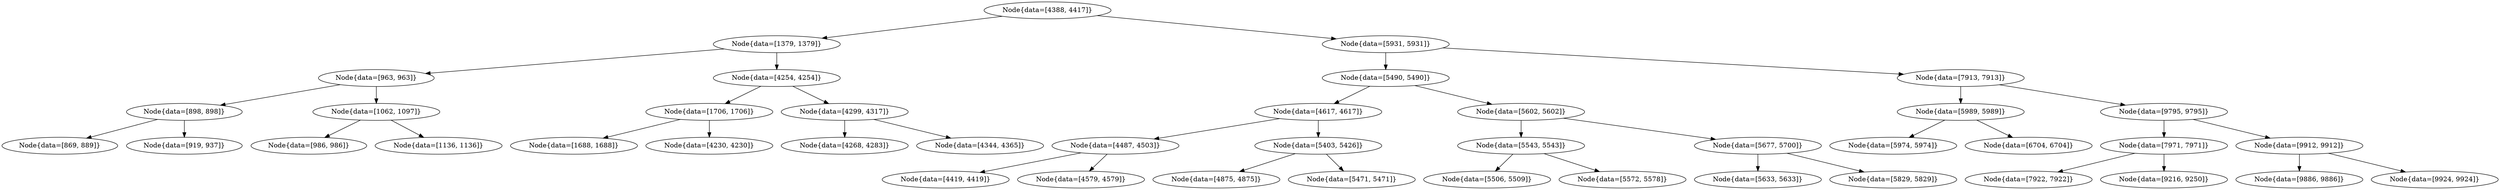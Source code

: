 digraph G{
704948997 [label="Node{data=[4388, 4417]}"]
704948997 -> 1589370464
1589370464 [label="Node{data=[1379, 1379]}"]
1589370464 -> 168127270
168127270 [label="Node{data=[963, 963]}"]
168127270 -> 710589756
710589756 [label="Node{data=[898, 898]}"]
710589756 -> 621373425
621373425 [label="Node{data=[869, 889]}"]
710589756 -> 633468398
633468398 [label="Node{data=[919, 937]}"]
168127270 -> 79488555
79488555 [label="Node{data=[1062, 1097]}"]
79488555 -> 2079332573
2079332573 [label="Node{data=[986, 986]}"]
79488555 -> 363384509
363384509 [label="Node{data=[1136, 1136]}"]
1589370464 -> 1064052579
1064052579 [label="Node{data=[4254, 4254]}"]
1064052579 -> 1552024347
1552024347 [label="Node{data=[1706, 1706]}"]
1552024347 -> 659545766
659545766 [label="Node{data=[1688, 1688]}"]
1552024347 -> 1958814164
1958814164 [label="Node{data=[4230, 4230]}"]
1064052579 -> 709379856
709379856 [label="Node{data=[4299, 4317]}"]
709379856 -> 1713247129
1713247129 [label="Node{data=[4268, 4283]}"]
709379856 -> 1073564434
1073564434 [label="Node{data=[4344, 4365]}"]
704948997 -> 1112474296
1112474296 [label="Node{data=[5931, 5931]}"]
1112474296 -> 718781734
718781734 [label="Node{data=[5490, 5490]}"]
718781734 -> 1019474238
1019474238 [label="Node{data=[4617, 4617]}"]
1019474238 -> 1773373551
1773373551 [label="Node{data=[4487, 4503]}"]
1773373551 -> 1406340387
1406340387 [label="Node{data=[4419, 4419]}"]
1773373551 -> 1157276914
1157276914 [label="Node{data=[4579, 4579]}"]
1019474238 -> 1737750354
1737750354 [label="Node{data=[5403, 5426]}"]
1737750354 -> 303491903
303491903 [label="Node{data=[4875, 4875]}"]
1737750354 -> 1508333131
1508333131 [label="Node{data=[5471, 5471]}"]
718781734 -> 1210819761
1210819761 [label="Node{data=[5602, 5602]}"]
1210819761 -> 813364097
813364097 [label="Node{data=[5543, 5543]}"]
813364097 -> 353417634
353417634 [label="Node{data=[5506, 5509]}"]
813364097 -> 1990651973
1990651973 [label="Node{data=[5572, 5578]}"]
1210819761 -> 1664998412
1664998412 [label="Node{data=[5677, 5700]}"]
1664998412 -> 79486225
79486225 [label="Node{data=[5633, 5633]}"]
1664998412 -> 342997389
342997389 [label="Node{data=[5829, 5829]}"]
1112474296 -> 1427396510
1427396510 [label="Node{data=[7913, 7913]}"]
1427396510 -> 1489251468
1489251468 [label="Node{data=[5989, 5989]}"]
1489251468 -> 988952272
988952272 [label="Node{data=[5974, 5974]}"]
1489251468 -> 592858578
592858578 [label="Node{data=[6704, 6704]}"]
1427396510 -> 1418286721
1418286721 [label="Node{data=[9795, 9795]}"]
1418286721 -> 768647376
768647376 [label="Node{data=[7971, 7971]}"]
768647376 -> 113202956
113202956 [label="Node{data=[7922, 7922]}"]
768647376 -> 395752148
395752148 [label="Node{data=[9216, 9250]}"]
1418286721 -> 154522617
154522617 [label="Node{data=[9912, 9912]}"]
154522617 -> 558576687
558576687 [label="Node{data=[9886, 9886]}"]
154522617 -> 1571815485
1571815485 [label="Node{data=[9924, 9924]}"]
}